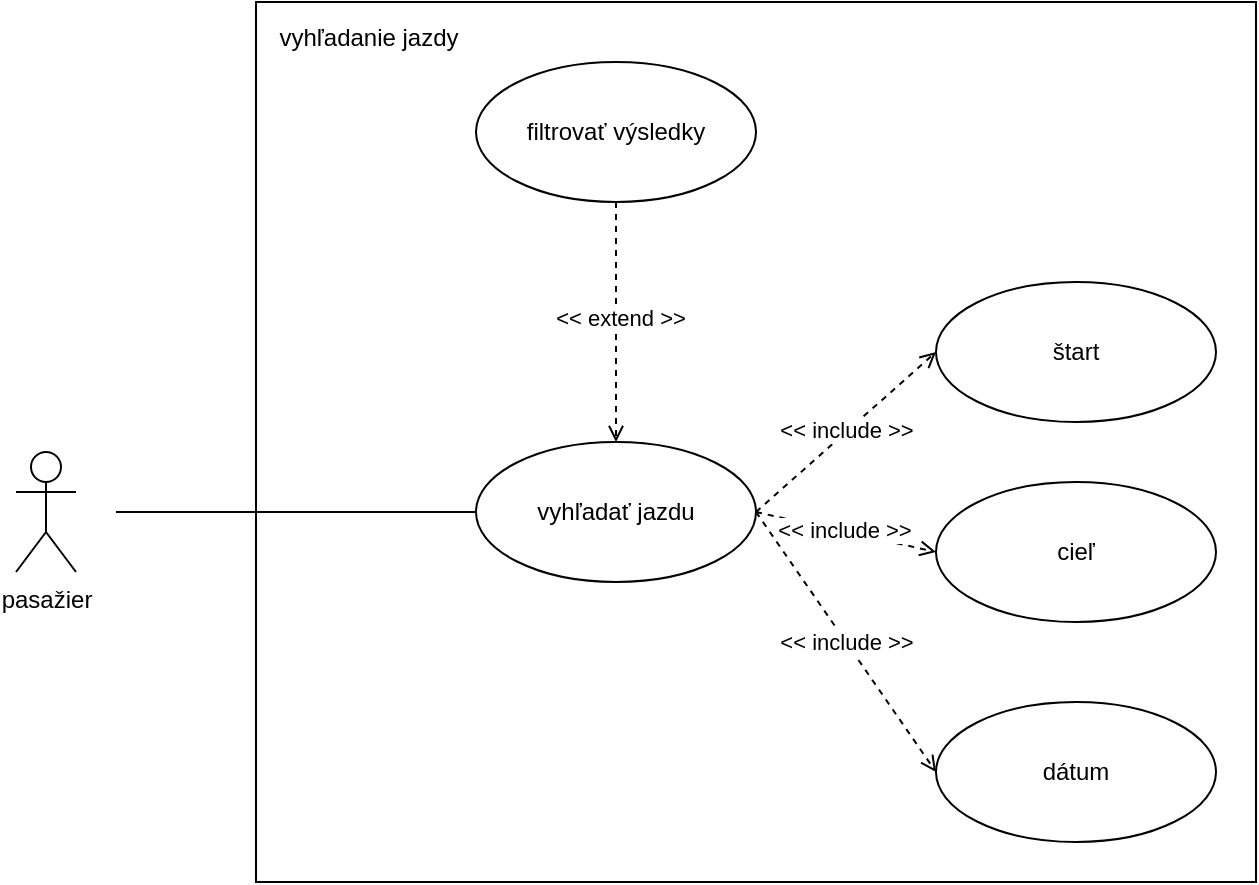 <mxfile version="28.2.5">
  <diagram name="Page-1" id="fatTMl2K2BMVSYDLhIVL">
    <mxGraphModel dx="946" dy="732" grid="1" gridSize="10" guides="1" tooltips="1" connect="1" arrows="1" fold="1" page="1" pageScale="1" pageWidth="850" pageHeight="1100" math="0" shadow="0">
      <root>
        <mxCell id="0" />
        <mxCell id="1" parent="0" />
        <mxCell id="UVqvrjdt6cyXFTGm1DjN-1" value="pasažier" style="shape=umlActor;verticalLabelPosition=bottom;verticalAlign=top;html=1;outlineConnect=0;" vertex="1" parent="1">
          <mxGeometry x="80" y="255" width="30" height="60" as="geometry" />
        </mxCell>
        <mxCell id="UVqvrjdt6cyXFTGm1DjN-6" style="rounded=0;orthogonalLoop=1;jettySize=auto;html=1;exitX=1;exitY=0.5;exitDx=0;exitDy=0;entryX=0;entryY=0.5;entryDx=0;entryDy=0;dashed=1;endArrow=open;endFill=0;" edge="1" parent="1" source="UVqvrjdt6cyXFTGm1DjN-2" target="UVqvrjdt6cyXFTGm1DjN-3">
          <mxGeometry relative="1" as="geometry" />
        </mxCell>
        <mxCell id="UVqvrjdt6cyXFTGm1DjN-9" value="&amp;lt;&amp;lt; include &amp;gt;&amp;gt;" style="edgeLabel;html=1;align=center;verticalAlign=middle;resizable=0;points=[];" vertex="1" connectable="0" parent="UVqvrjdt6cyXFTGm1DjN-6">
          <mxGeometry x="0.022" y="1" relative="1" as="geometry">
            <mxPoint x="-1" as="offset" />
          </mxGeometry>
        </mxCell>
        <mxCell id="UVqvrjdt6cyXFTGm1DjN-7" style="rounded=0;orthogonalLoop=1;jettySize=auto;html=1;exitX=1;exitY=0.5;exitDx=0;exitDy=0;entryX=0;entryY=0.5;entryDx=0;entryDy=0;dashed=1;endArrow=open;endFill=0;" edge="1" parent="1" source="UVqvrjdt6cyXFTGm1DjN-2" target="UVqvrjdt6cyXFTGm1DjN-4">
          <mxGeometry relative="1" as="geometry" />
        </mxCell>
        <mxCell id="UVqvrjdt6cyXFTGm1DjN-10" value="&amp;lt;&amp;lt; include &amp;gt;&amp;gt;" style="edgeLabel;html=1;align=center;verticalAlign=middle;resizable=0;points=[];" vertex="1" connectable="0" parent="UVqvrjdt6cyXFTGm1DjN-7">
          <mxGeometry x="-0.026" y="1" relative="1" as="geometry">
            <mxPoint as="offset" />
          </mxGeometry>
        </mxCell>
        <mxCell id="UVqvrjdt6cyXFTGm1DjN-8" style="rounded=0;orthogonalLoop=1;jettySize=auto;html=1;exitX=1;exitY=0.5;exitDx=0;exitDy=0;entryX=0;entryY=0.5;entryDx=0;entryDy=0;dashed=1;endArrow=open;endFill=0;" edge="1" parent="1" source="UVqvrjdt6cyXFTGm1DjN-2" target="UVqvrjdt6cyXFTGm1DjN-5">
          <mxGeometry relative="1" as="geometry" />
        </mxCell>
        <mxCell id="UVqvrjdt6cyXFTGm1DjN-11" value="&amp;lt;&amp;lt; include &amp;gt;&amp;gt;" style="edgeLabel;html=1;align=center;verticalAlign=middle;resizable=0;points=[];" vertex="1" connectable="0" parent="UVqvrjdt6cyXFTGm1DjN-8">
          <mxGeometry relative="1" as="geometry">
            <mxPoint as="offset" />
          </mxGeometry>
        </mxCell>
        <mxCell id="UVqvrjdt6cyXFTGm1DjN-15" style="rounded=0;orthogonalLoop=1;jettySize=auto;html=1;exitX=0;exitY=0.5;exitDx=0;exitDy=0;endArrow=none;endFill=0;" edge="1" parent="1" source="UVqvrjdt6cyXFTGm1DjN-2">
          <mxGeometry relative="1" as="geometry">
            <mxPoint x="130" y="285" as="targetPoint" />
          </mxGeometry>
        </mxCell>
        <mxCell id="UVqvrjdt6cyXFTGm1DjN-2" value="vyhľadať jazdu" style="ellipse;whiteSpace=wrap;html=1;" vertex="1" parent="1">
          <mxGeometry x="310" y="250" width="140" height="70" as="geometry" />
        </mxCell>
        <mxCell id="UVqvrjdt6cyXFTGm1DjN-3" value="štart" style="ellipse;whiteSpace=wrap;html=1;" vertex="1" parent="1">
          <mxGeometry x="540" y="170" width="140" height="70" as="geometry" />
        </mxCell>
        <mxCell id="UVqvrjdt6cyXFTGm1DjN-4" value="cieľ" style="ellipse;whiteSpace=wrap;html=1;" vertex="1" parent="1">
          <mxGeometry x="540" y="270" width="140" height="70" as="geometry" />
        </mxCell>
        <mxCell id="UVqvrjdt6cyXFTGm1DjN-5" value="dátum" style="ellipse;whiteSpace=wrap;html=1;" vertex="1" parent="1">
          <mxGeometry x="540" y="380" width="140" height="70" as="geometry" />
        </mxCell>
        <mxCell id="UVqvrjdt6cyXFTGm1DjN-13" style="rounded=0;orthogonalLoop=1;jettySize=auto;html=1;exitX=0.5;exitY=1;exitDx=0;exitDy=0;entryX=0.5;entryY=0;entryDx=0;entryDy=0;dashed=1;endArrow=open;endFill=0;" edge="1" parent="1" source="UVqvrjdt6cyXFTGm1DjN-12" target="UVqvrjdt6cyXFTGm1DjN-2">
          <mxGeometry relative="1" as="geometry" />
        </mxCell>
        <mxCell id="UVqvrjdt6cyXFTGm1DjN-14" value="&amp;lt;&amp;lt; extend &amp;gt;&amp;gt;" style="edgeLabel;html=1;align=center;verticalAlign=middle;resizable=0;points=[];" vertex="1" connectable="0" parent="UVqvrjdt6cyXFTGm1DjN-13">
          <mxGeometry x="-0.03" y="3" relative="1" as="geometry">
            <mxPoint x="-1" as="offset" />
          </mxGeometry>
        </mxCell>
        <mxCell id="UVqvrjdt6cyXFTGm1DjN-12" value="filtrovať výsledky" style="ellipse;whiteSpace=wrap;html=1;" vertex="1" parent="1">
          <mxGeometry x="310" y="60" width="140" height="70" as="geometry" />
        </mxCell>
        <mxCell id="UVqvrjdt6cyXFTGm1DjN-16" value="" style="rounded=0;whiteSpace=wrap;html=1;fillColor=none;" vertex="1" parent="1">
          <mxGeometry x="200" y="30" width="500" height="440" as="geometry" />
        </mxCell>
        <mxCell id="UVqvrjdt6cyXFTGm1DjN-17" value="vyhľadanie jazdy" style="text;html=1;align=center;verticalAlign=middle;resizable=0;points=[];autosize=1;strokeColor=none;fillColor=none;" vertex="1" parent="1">
          <mxGeometry x="201" y="33" width="110" height="30" as="geometry" />
        </mxCell>
      </root>
    </mxGraphModel>
  </diagram>
</mxfile>
